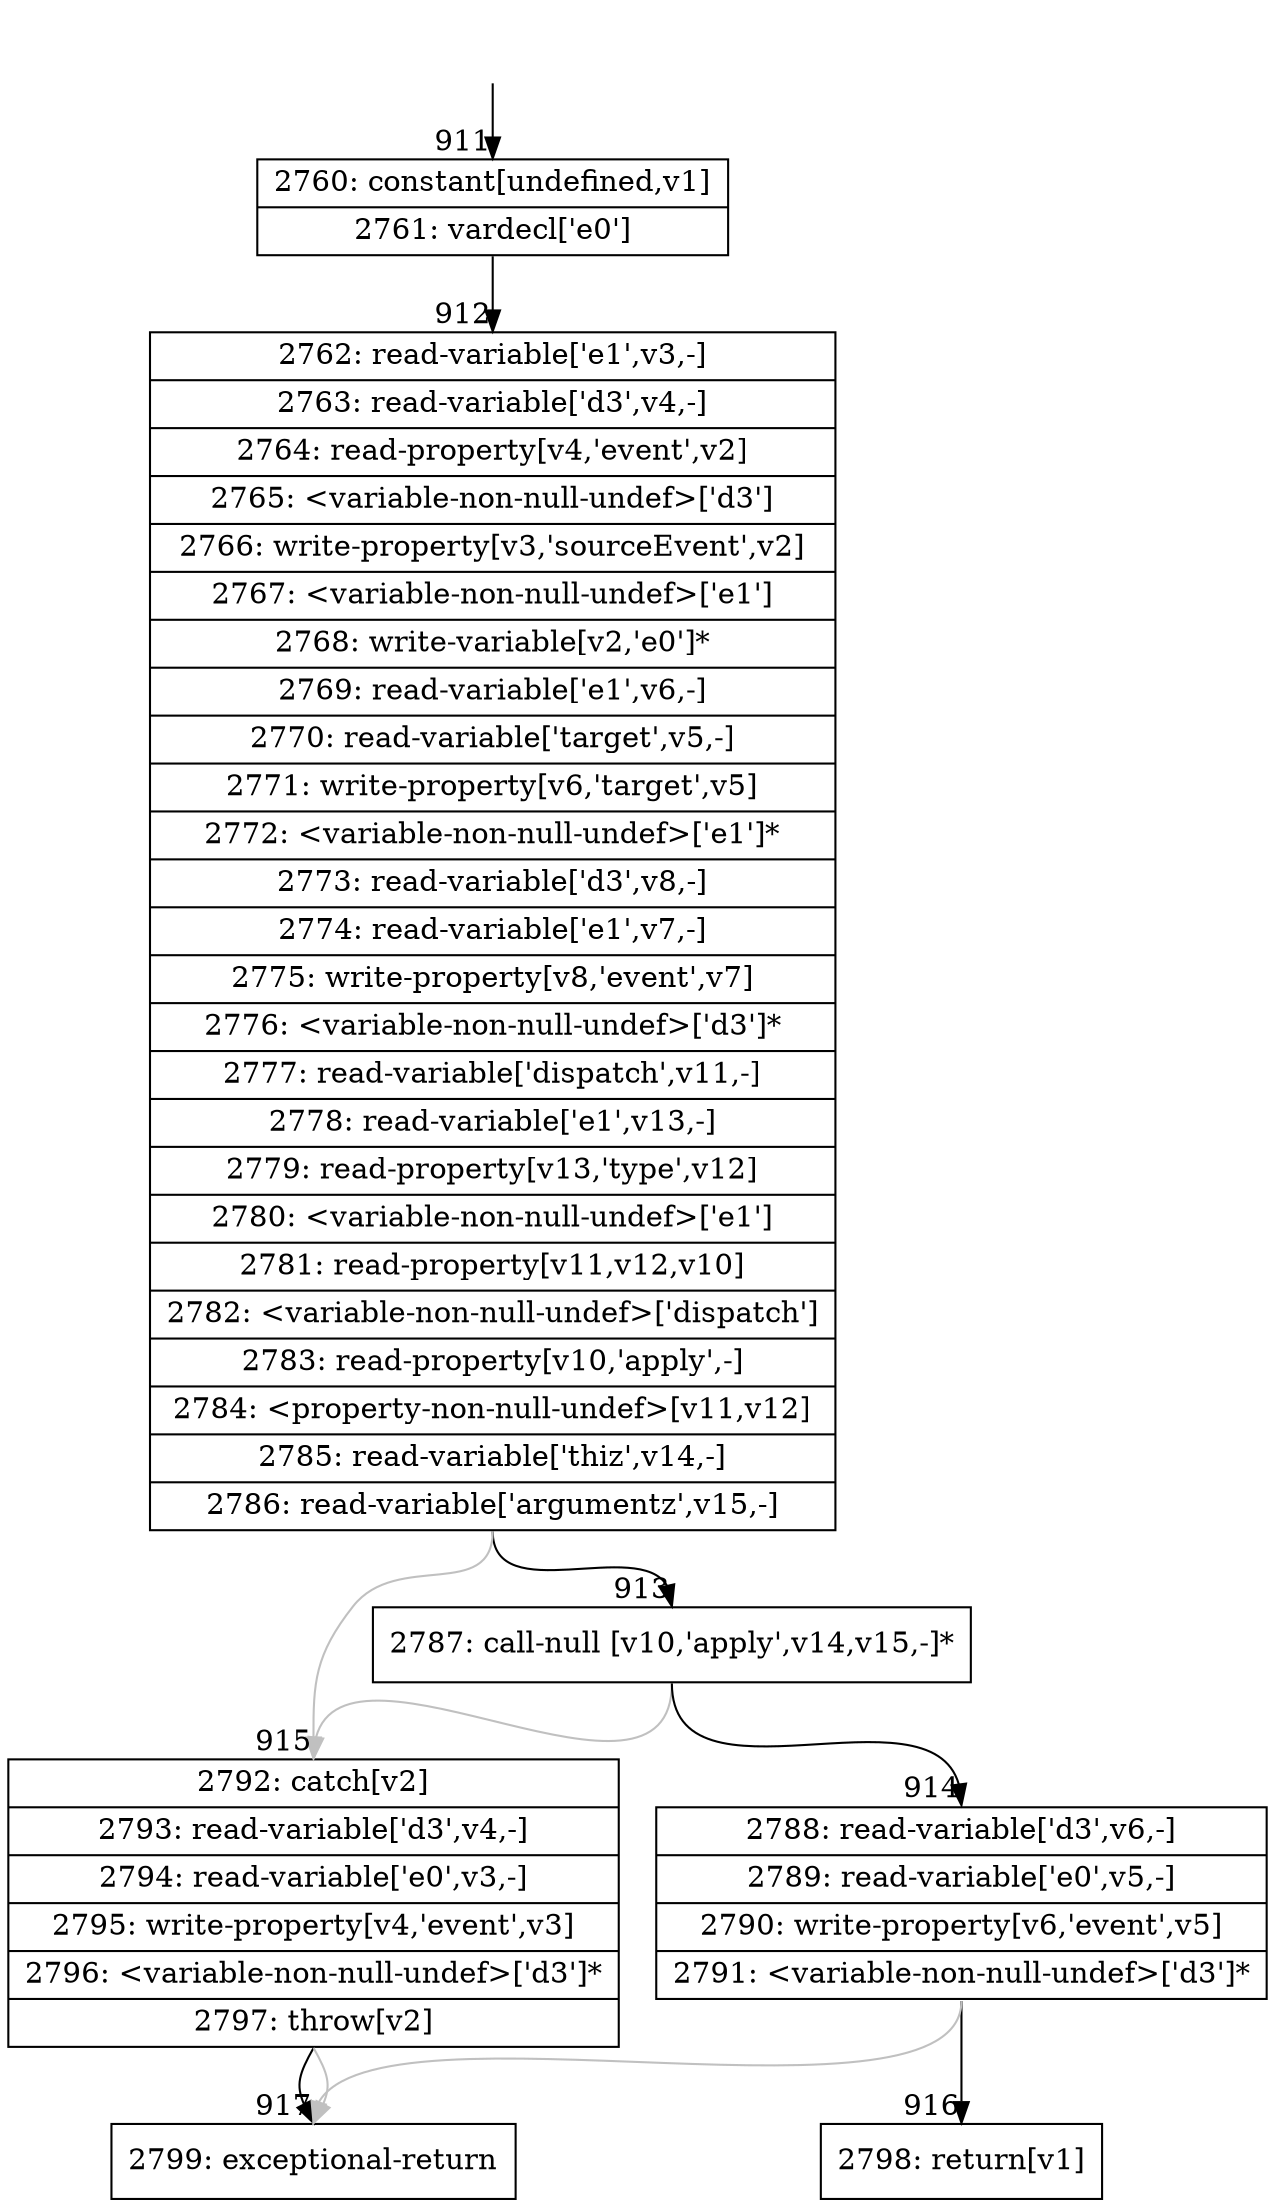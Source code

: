 digraph {
rankdir="TD"
BB_entry89[shape=none,label=""];
BB_entry89 -> BB911 [tailport=s, headport=n, headlabel="    911"]
BB911 [shape=record label="{2760: constant[undefined,v1]|2761: vardecl['e0']}" ] 
BB911 -> BB912 [tailport=s, headport=n, headlabel="      912"]
BB912 [shape=record label="{2762: read-variable['e1',v3,-]|2763: read-variable['d3',v4,-]|2764: read-property[v4,'event',v2]|2765: \<variable-non-null-undef\>['d3']|2766: write-property[v3,'sourceEvent',v2]|2767: \<variable-non-null-undef\>['e1']|2768: write-variable[v2,'e0']*|2769: read-variable['e1',v6,-]|2770: read-variable['target',v5,-]|2771: write-property[v6,'target',v5]|2772: \<variable-non-null-undef\>['e1']*|2773: read-variable['d3',v8,-]|2774: read-variable['e1',v7,-]|2775: write-property[v8,'event',v7]|2776: \<variable-non-null-undef\>['d3']*|2777: read-variable['dispatch',v11,-]|2778: read-variable['e1',v13,-]|2779: read-property[v13,'type',v12]|2780: \<variable-non-null-undef\>['e1']|2781: read-property[v11,v12,v10]|2782: \<variable-non-null-undef\>['dispatch']|2783: read-property[v10,'apply',-]|2784: \<property-non-null-undef\>[v11,v12]|2785: read-variable['thiz',v14,-]|2786: read-variable['argumentz',v15,-]}" ] 
BB912 -> BB913 [tailport=s, headport=n, headlabel="      913"]
BB912 -> BB915 [tailport=s, headport=n, color=gray, headlabel="      915"]
BB913 [shape=record label="{2787: call-null [v10,'apply',v14,v15,-]*}" ] 
BB913 -> BB914 [tailport=s, headport=n, headlabel="      914"]
BB913 -> BB915 [tailport=s, headport=n, color=gray]
BB914 [shape=record label="{2788: read-variable['d3',v6,-]|2789: read-variable['e0',v5,-]|2790: write-property[v6,'event',v5]|2791: \<variable-non-null-undef\>['d3']*}" ] 
BB914 -> BB916 [tailport=s, headport=n, headlabel="      916"]
BB914 -> BB917 [tailport=s, headport=n, color=gray, headlabel="      917"]
BB915 [shape=record label="{2792: catch[v2]|2793: read-variable['d3',v4,-]|2794: read-variable['e0',v3,-]|2795: write-property[v4,'event',v3]|2796: \<variable-non-null-undef\>['d3']*|2797: throw[v2]}" ] 
BB915 -> BB917 [tailport=s, headport=n]
BB915 -> BB917 [tailport=s, headport=n, color=gray]
BB916 [shape=record label="{2798: return[v1]}" ] 
BB917 [shape=record label="{2799: exceptional-return}" ] 
//#$~ 542
}
